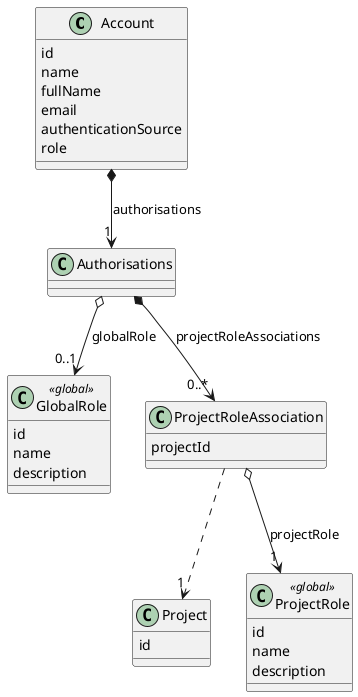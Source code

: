 @startuml
class Account {
    id
    name
    fullName
    email
    authenticationSource
    role
}

class Project {
    id
}

class Authorisations {
}

class GlobalRole <<global>> {
    id
    name
    description
}

class ProjectRole <<global>> {
    id
    name
    description
}

class ProjectRoleAssociation {
    projectId
}

Account *--> "1" Authorisations: authorisations

Authorisations o--> "0..1" GlobalRole: globalRole
Authorisations *--> "0..*" ProjectRoleAssociation: projectRoleAssociations

ProjectRoleAssociation o--> "1" ProjectRole: projectRole

ProjectRoleAssociation ..> "1" Project
@enduml
